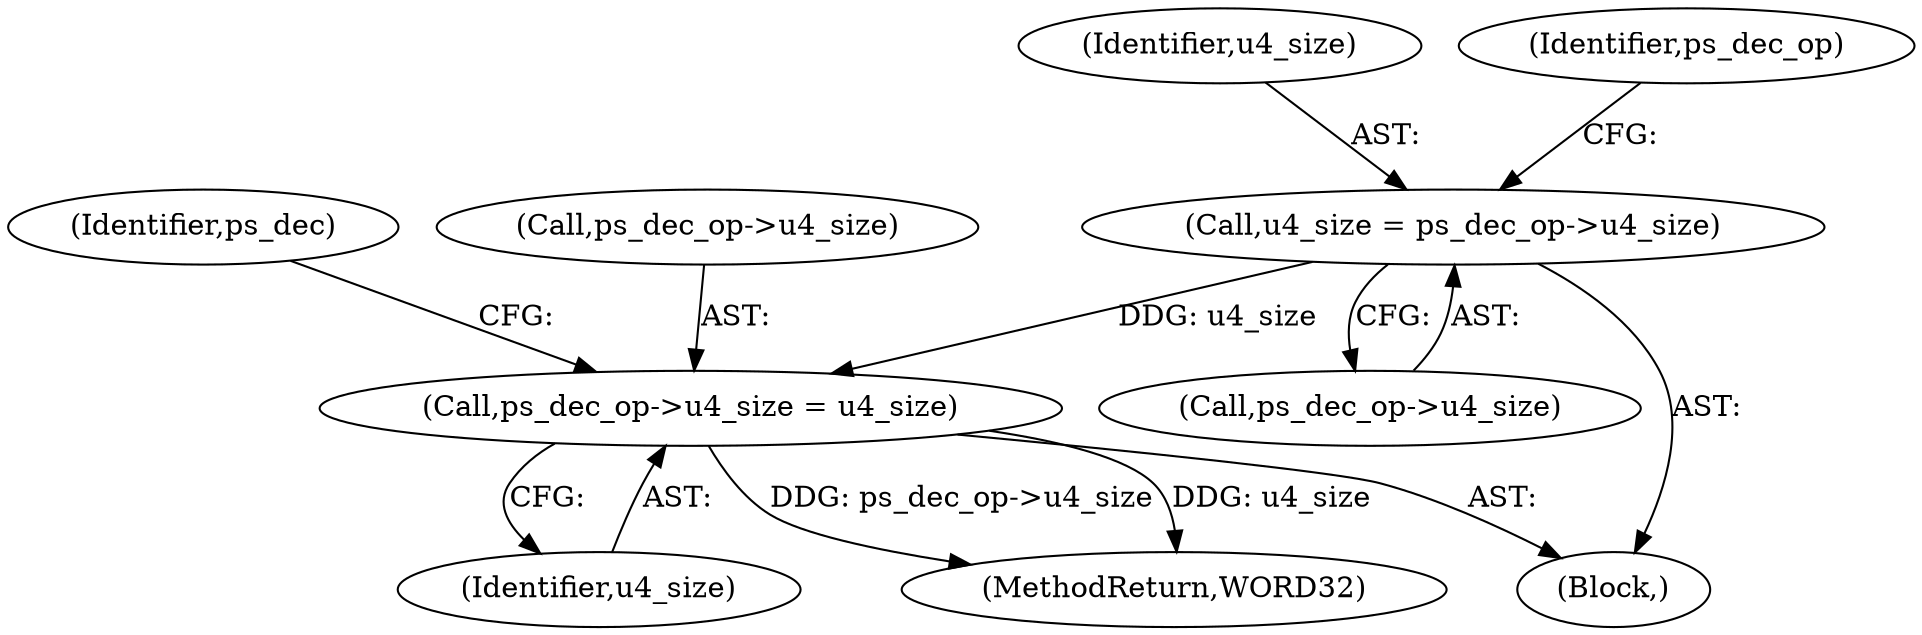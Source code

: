 digraph "0_Android_494561291a503840f385fbcd11d9bc5f4dc502b8@pointer" {
"1000224" [label="(Call,u4_size = ps_dec_op->u4_size)"];
"1000234" [label="(Call,ps_dec_op->u4_size = u4_size)"];
"1000224" [label="(Call,u4_size = ps_dec_op->u4_size)"];
"1000238" [label="(Identifier,u4_size)"];
"1002185" [label="(MethodReturn,WORD32)"];
"1000241" [label="(Identifier,ps_dec)"];
"1000225" [label="(Identifier,u4_size)"];
"1000226" [label="(Call,ps_dec_op->u4_size)"];
"1000230" [label="(Identifier,ps_dec_op)"];
"1000235" [label="(Call,ps_dec_op->u4_size)"];
"1000222" [label="(Block,)"];
"1000234" [label="(Call,ps_dec_op->u4_size = u4_size)"];
"1000224" -> "1000222"  [label="AST: "];
"1000224" -> "1000226"  [label="CFG: "];
"1000225" -> "1000224"  [label="AST: "];
"1000226" -> "1000224"  [label="AST: "];
"1000230" -> "1000224"  [label="CFG: "];
"1000224" -> "1000234"  [label="DDG: u4_size"];
"1000234" -> "1000222"  [label="AST: "];
"1000234" -> "1000238"  [label="CFG: "];
"1000235" -> "1000234"  [label="AST: "];
"1000238" -> "1000234"  [label="AST: "];
"1000241" -> "1000234"  [label="CFG: "];
"1000234" -> "1002185"  [label="DDG: ps_dec_op->u4_size"];
"1000234" -> "1002185"  [label="DDG: u4_size"];
}
